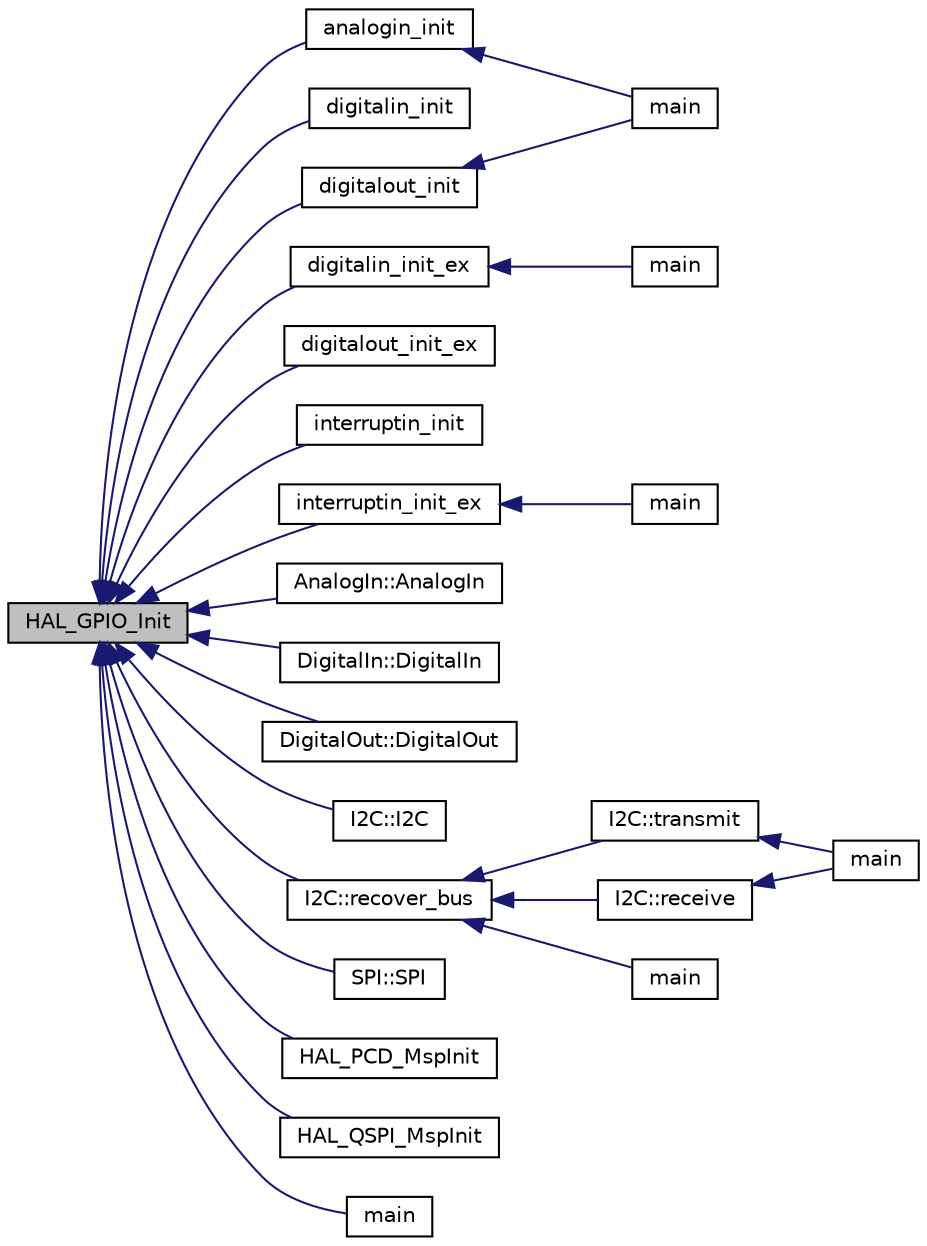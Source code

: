 digraph "HAL_GPIO_Init"
{
  edge [fontname="Helvetica",fontsize="10",labelfontname="Helvetica",labelfontsize="10"];
  node [fontname="Helvetica",fontsize="10",shape=record];
  rankdir="LR";
  Node16 [label="HAL_GPIO_Init",height=0.2,width=0.4,color="black", fillcolor="grey75", style="filled", fontcolor="black"];
  Node16 -> Node17 [dir="back",color="midnightblue",fontsize="10",style="solid",fontname="Helvetica"];
  Node17 [label="analogin_init",height=0.2,width=0.4,color="black", fillcolor="white", style="filled",URL="$analog__in_8c.html#a81fad5fb18a0ea55e3ca0881966aff2a"];
  Node17 -> Node18 [dir="back",color="midnightblue",fontsize="10",style="solid",fontname="Helvetica"];
  Node18 [label="main",height=0.2,width=0.4,color="black", fillcolor="white", style="filled",URL="$adc_8c.html#a840291bc02cba5474a4cb46a9b9566fe"];
  Node16 -> Node19 [dir="back",color="midnightblue",fontsize="10",style="solid",fontname="Helvetica"];
  Node19 [label="digitalin_init",height=0.2,width=0.4,color="black", fillcolor="white", style="filled",URL="$digital__in_8c.html#aea68144008e97b3548062c5f5cdb544b",tooltip="Configures GPIO pin for digital in. "];
  Node16 -> Node20 [dir="back",color="midnightblue",fontsize="10",style="solid",fontname="Helvetica"];
  Node20 [label="digitalin_init_ex",height=0.2,width=0.4,color="black", fillcolor="white", style="filled",URL="$digital__in_8c.html#a8d1b809f341bf44f0e5d4b8d6fa0f7cf",tooltip="Configures GPIO pin for digital in. "];
  Node20 -> Node21 [dir="back",color="midnightblue",fontsize="10",style="solid",fontname="Helvetica"];
  Node21 [label="main",height=0.2,width=0.4,color="black", fillcolor="white", style="filled",URL="$gpio_8c.html#a840291bc02cba5474a4cb46a9b9566fe",tooltip="digitalout and digitalin test "];
  Node16 -> Node22 [dir="back",color="midnightblue",fontsize="10",style="solid",fontname="Helvetica"];
  Node22 [label="digitalout_init",height=0.2,width=0.4,color="black", fillcolor="white", style="filled",URL="$digital__out_8c.html#a1c308574bdf1795a9d828683cfb02d24",tooltip="Configures GPIO pin for digital out, push pull. "];
  Node22 -> Node18 [dir="back",color="midnightblue",fontsize="10",style="solid",fontname="Helvetica"];
  Node16 -> Node23 [dir="back",color="midnightblue",fontsize="10",style="solid",fontname="Helvetica"];
  Node23 [label="digitalout_init_ex",height=0.2,width=0.4,color="black", fillcolor="white", style="filled",URL="$digital__out_8c.html#a6e802ebb28a370a207845d8ee816dad1",tooltip="Configures GPIO pin for digital out. "];
  Node16 -> Node24 [dir="back",color="midnightblue",fontsize="10",style="solid",fontname="Helvetica"];
  Node24 [label="interruptin_init",height=0.2,width=0.4,color="black", fillcolor="white", style="filled",URL="$interrupt__in_8c.html#abfd73347b96b76899b2a086485322a51",tooltip="Configures GPIO pin for interruptin. "];
  Node16 -> Node25 [dir="back",color="midnightblue",fontsize="10",style="solid",fontname="Helvetica"];
  Node25 [label="interruptin_init_ex",height=0.2,width=0.4,color="black", fillcolor="white", style="filled",URL="$interrupt__in_8c.html#a4dfe0ace5ead6ec8ab59d4ce1e20f427",tooltip="Configures GPIO pin for interruptin. "];
  Node25 -> Node26 [dir="back",color="midnightblue",fontsize="10",style="solid",fontname="Helvetica"];
  Node26 [label="main",height=0.2,width=0.4,color="black", fillcolor="white", style="filled",URL="$blink__interrupt_8c.html#a840291bc02cba5474a4cb46a9b9566fe"];
  Node16 -> Node27 [dir="back",color="midnightblue",fontsize="10",style="solid",fontname="Helvetica"];
  Node27 [label="AnalogIn::AnalogIn",height=0.2,width=0.4,color="black", fillcolor="white", style="filled",URL="$class_analog_in.html#aa177bbdd7ec1e8eb67b7b2a5a2f580fd"];
  Node16 -> Node28 [dir="back",color="midnightblue",fontsize="10",style="solid",fontname="Helvetica"];
  Node28 [label="DigitalIn::DigitalIn",height=0.2,width=0.4,color="black", fillcolor="white", style="filled",URL="$class_digital_in.html#a32fd0e44d3d8b488b2838e21b31ae479",tooltip="Configures GPIO pin for digital in. "];
  Node16 -> Node29 [dir="back",color="midnightblue",fontsize="10",style="solid",fontname="Helvetica"];
  Node29 [label="DigitalOut::DigitalOut",height=0.2,width=0.4,color="black", fillcolor="white", style="filled",URL="$class_digital_out.html#a2920b6c8b2fe1b78bf7770f48d0458c9",tooltip="Configures GPIO pin for digital in. "];
  Node16 -> Node30 [dir="back",color="midnightblue",fontsize="10",style="solid",fontname="Helvetica"];
  Node30 [label="I2C::I2C",height=0.2,width=0.4,color="black", fillcolor="white", style="filled",URL="$class_i2_c.html#af873a848403e133a5a6414b677ec3c86"];
  Node16 -> Node31 [dir="back",color="midnightblue",fontsize="10",style="solid",fontname="Helvetica"];
  Node31 [label="I2C::recover_bus",height=0.2,width=0.4,color="black", fillcolor="white", style="filled",URL="$class_i2_c.html#a11722e4027650574e7d74ee9b5509097"];
  Node31 -> Node32 [dir="back",color="midnightblue",fontsize="10",style="solid",fontname="Helvetica"];
  Node32 [label="I2C::transmit",height=0.2,width=0.4,color="black", fillcolor="white", style="filled",URL="$class_i2_c.html#a329bd3c0d083593f1dd72525ec75d713"];
  Node32 -> Node33 [dir="back",color="midnightblue",fontsize="10",style="solid",fontname="Helvetica"];
  Node33 [label="main",height=0.2,width=0.4,color="black", fillcolor="white", style="filled",URL="$tests_2cpp_2_i2_c_8cpp.html#ae66f6b31b5ad750f1fe042a706a4e3d4"];
  Node31 -> Node34 [dir="back",color="midnightblue",fontsize="10",style="solid",fontname="Helvetica"];
  Node34 [label="I2C::receive",height=0.2,width=0.4,color="black", fillcolor="white", style="filled",URL="$class_i2_c.html#a687c0929c22d41e5b4428d24e1208f51"];
  Node34 -> Node33 [dir="back",color="midnightblue",fontsize="10",style="solid",fontname="Helvetica"];
  Node31 -> Node35 [dir="back",color="midnightblue",fontsize="10",style="solid",fontname="Helvetica"];
  Node35 [label="main",height=0.2,width=0.4,color="black", fillcolor="white", style="filled",URL="$i2c__bus__recovery_8cpp.html#ae66f6b31b5ad750f1fe042a706a4e3d4"];
  Node16 -> Node36 [dir="back",color="midnightblue",fontsize="10",style="solid",fontname="Helvetica"];
  Node36 [label="SPI::SPI",height=0.2,width=0.4,color="black", fillcolor="white", style="filled",URL="$class_s_p_i.html#a7fe5d5885824c3107bd0263b4e407e6f"];
  Node16 -> Node37 [dir="back",color="midnightblue",fontsize="10",style="solid",fontname="Helvetica"];
  Node37 [label="HAL_PCD_MspInit",height=0.2,width=0.4,color="black", fillcolor="white", style="filled",URL="$group___p_c_d___exported___functions___group1.html#ga73af972b44ba2890202363cd8b197dad",tooltip="Initializes the PCD MSP. "];
  Node16 -> Node38 [dir="back",color="midnightblue",fontsize="10",style="solid",fontname="Helvetica"];
  Node38 [label="HAL_QSPI_MspInit",height=0.2,width=0.4,color="black", fillcolor="white", style="filled",URL="$group___q_s_p_i___exported___functions___group1.html#gade8059377d8637fabb9a22fa1d50b558"];
  Node16 -> Node39 [dir="back",color="midnightblue",fontsize="10",style="solid",fontname="Helvetica"];
  Node39 [label="main",height=0.2,width=0.4,color="black", fillcolor="white", style="filled",URL="$flash_8c.html#a840291bc02cba5474a4cb46a9b9566fe"];
}
